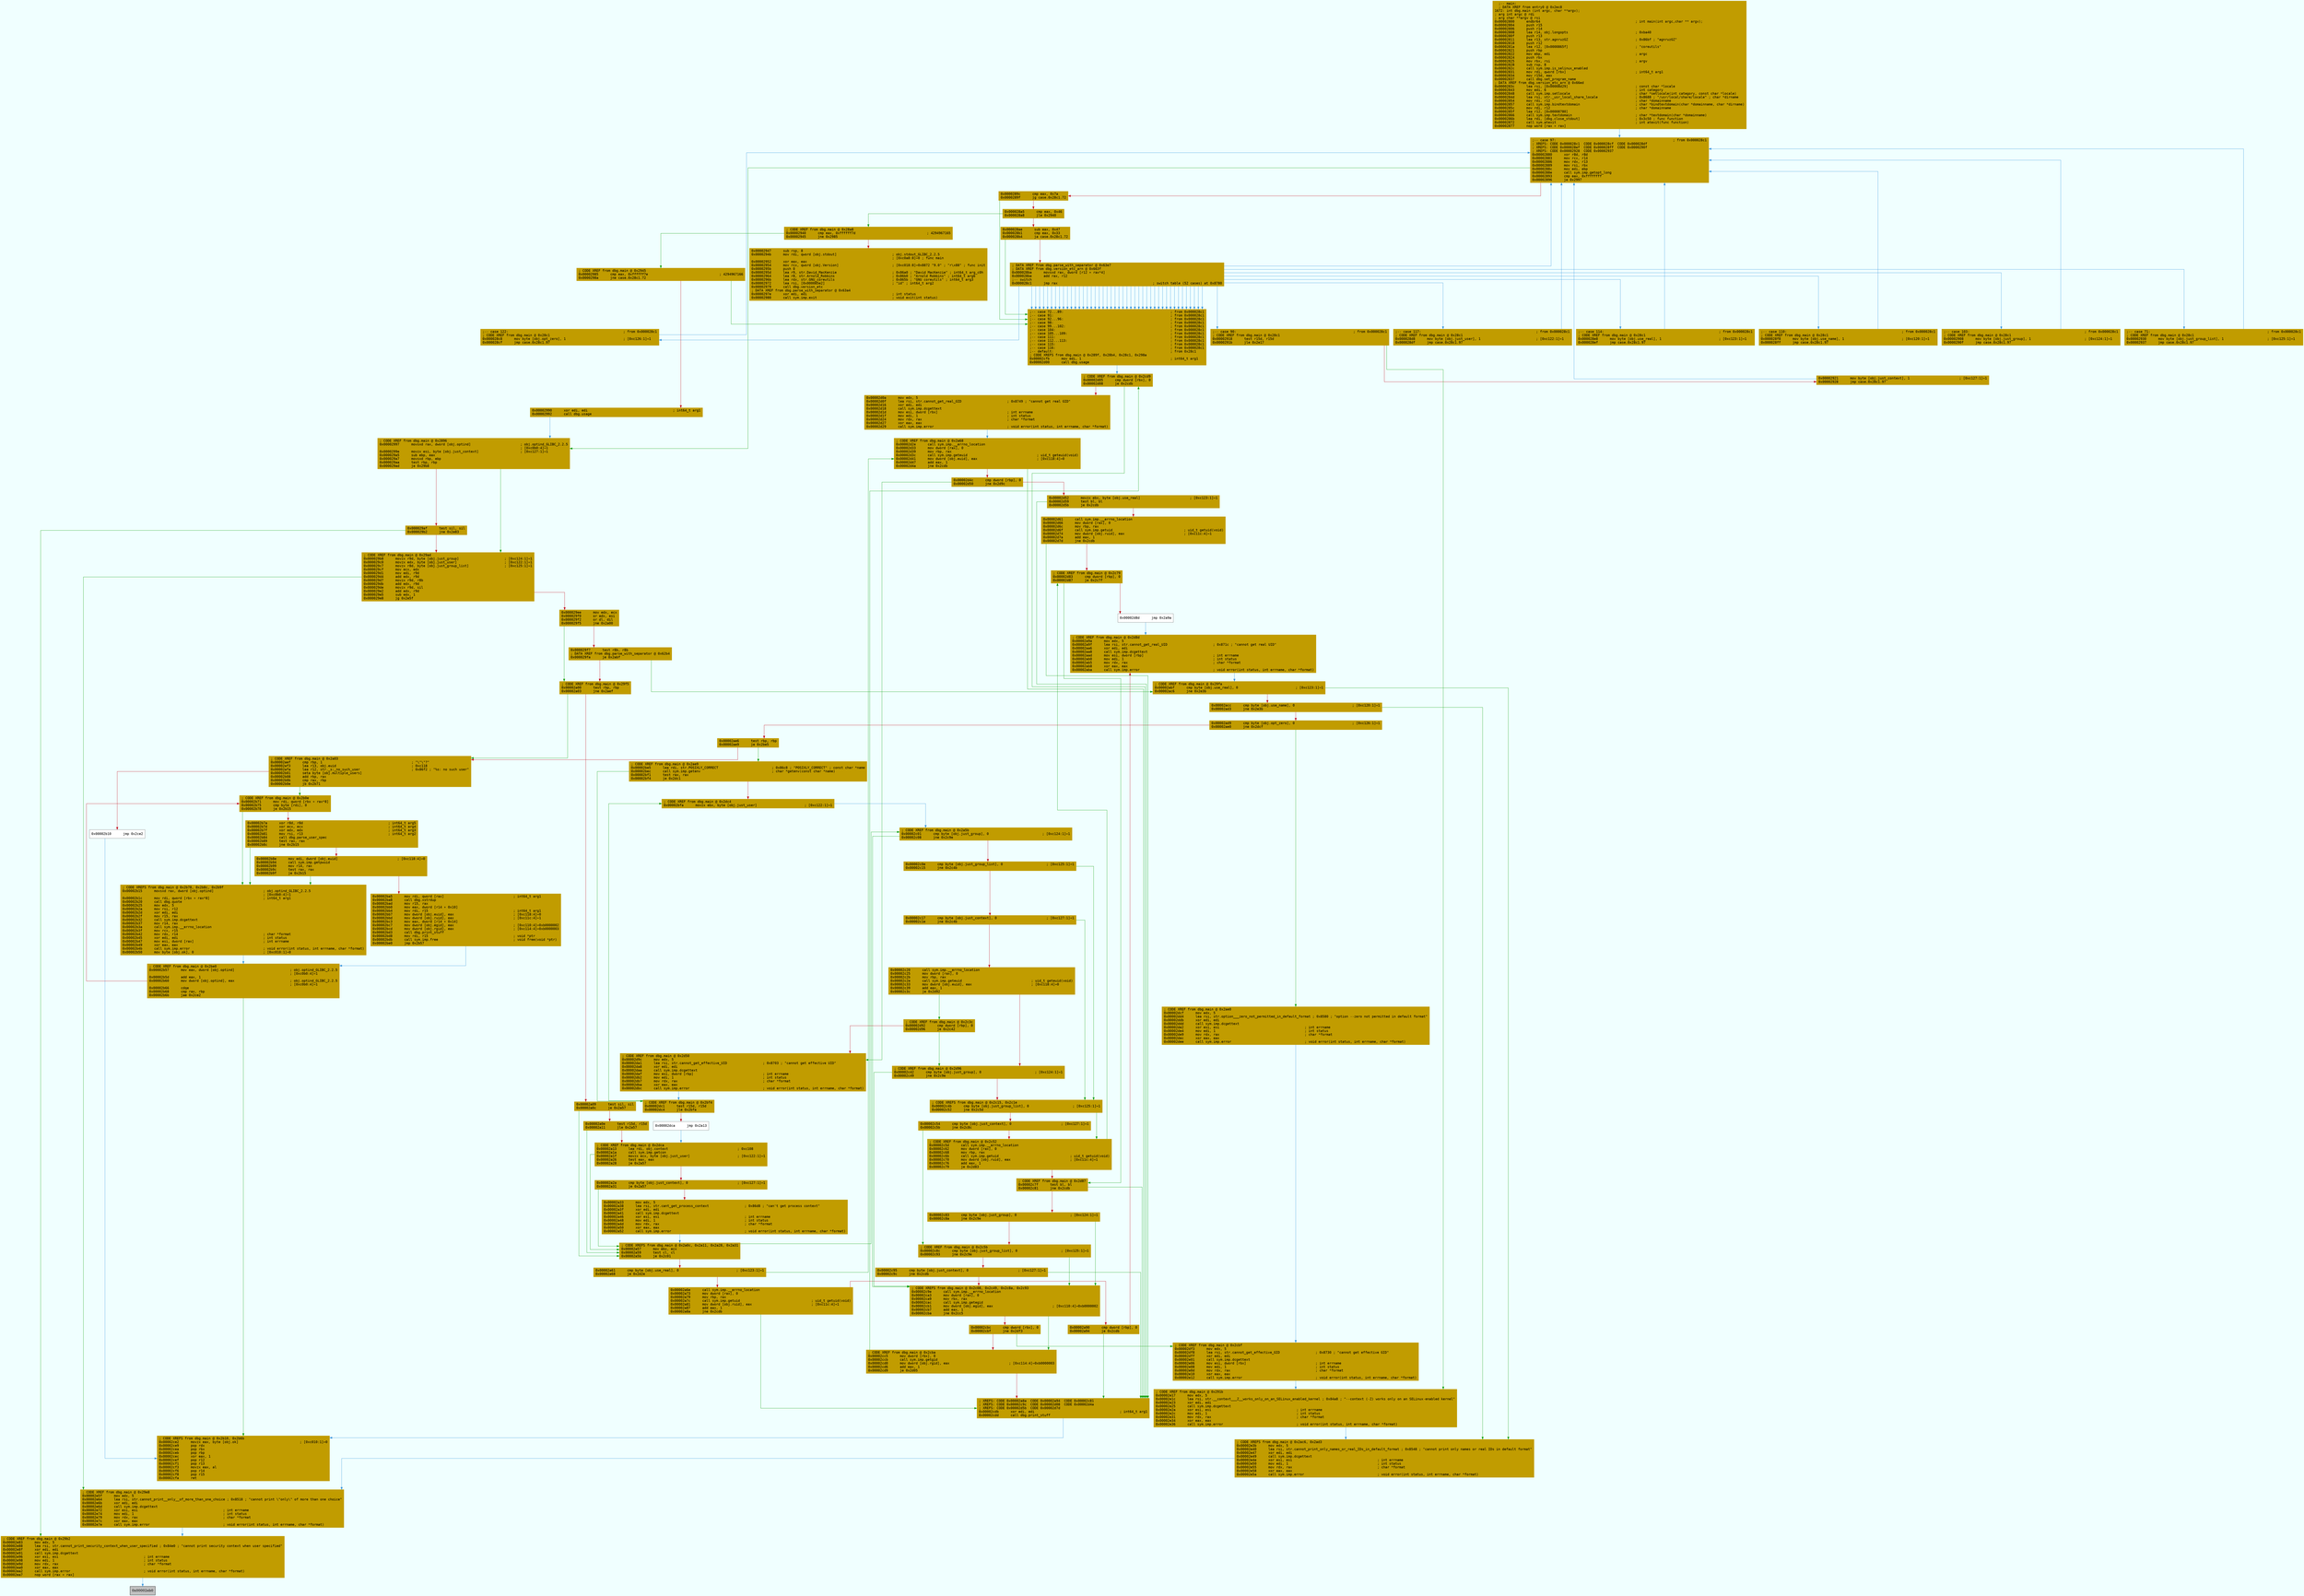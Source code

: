 digraph code {
	graph [bgcolor=azure fontsize=8 fontname="Courier" splines="ortho"];
	node [fillcolor=gray style=filled shape=box];
	edge [arrowhead="normal"];
	"0x00002800" [URL="dbg.main/0x00002800", fillcolor="#c19c00",color="#c19c00", fontname="Courier",label="  ;-- main:\l  ; DATA XREF from entry0 @ 0x2ec8\l1672: int dbg.main (int argc, char **argv);\l; arg int argc @ rdi\l; arg char **argv @ rsi\l0x00002800      endbr64                                                ; int main(int argc,char ** argv);\l0x00002804      push r15\l0x00002806      push r14\l0x00002808      lea r14, obj.longopts                                  ; 0xba40\l0x0000280f      push r13\l0x00002811      lea r13, str.agnruzGZ                                  ; 0x86bf ; \"agnruzGZ\"\l0x00002818      push r12\l0x0000281a      lea r12, [0x0000865f]                                  ; \"coreutils\"\l0x00002821      push rbp\l0x00002822      mov ebp, edi                                           ; argc\l0x00002824      push rbx\l0x00002825      mov rbx, rsi                                           ; argv\l0x00002828      sub rsp, 8\l0x0000282c      call sym.imp.is_selinux_enabled\l0x00002831      mov rdi, qword [rbx]                                   ; int64_t arg1\l0x00002834      mov r15d, eax\l0x00002837      call dbg.set_program_name\l; DATA XREF from dbg.version_etc_arn @ 0x66ed\l0x0000283c      lea rsi, [0x00008d29]                                  ; const char *locale\l0x00002843      mov edi, 6                                             ; int category\l0x00002848      call sym.imp.setlocale                                 ; char *setlocale(int category, const char *locale)\l0x0000284d      lea rsi, str._usr_local_share_locale                   ; 0x8688 ; \"/usr/local/share/locale\" ; char *dirname\l0x00002854      mov rdi, r12                                           ; char *domainname\l0x00002857      call sym.imp.bindtextdomain                            ; char *bindtextdomain(char *domainname, char *dirname)\l0x0000285c      mov rdi, r12                                           ; char *domainname\l0x0000285f      lea r12, [0x00008780]\l0x00002866      call sym.imp.textdomain                                ; char *textdomain(char *domainname)\l0x0000286b      lea rdi, [dbg.close_stdout]                            ; 0x3c50 ; func function\l0x00002872      call sym.atexit                                        ; int atexit(func function)\l0x00002877      nop word [rax + rax]\l"]
	"0x00002880" [URL="dbg.main/0x00002880", fillcolor="#c19c00",color="#c19c00", fontname="Courier",label=";-- case 97:                                                           ; from 0x000028c1\l; XREFS: CODE 0x000028c1  CODE 0x000028cf  CODE 0x000028df  \l; XREFS: CODE 0x000028ef  CODE 0x000028ff  CODE 0x0000290f  \l; XREFS: CODE 0x00002928  CODE 0x00002937  \l0x00002880      xor r8d, r8d\l0x00002883      mov rcx, r14\l0x00002886      mov rdx, r13\l0x00002889      mov rsi, rbx\l0x0000288c      mov edi, ebp\l0x0000288e      call sym.imp.getopt_long\l0x00002893      cmp eax, 0xffffffff\l0x00002896      je 0x2997\l"]
	"0x0000289c" [URL="dbg.main/0x0000289c", fillcolor="#c19c00",color="#c19c00", fontname="Courier",label="0x0000289c      cmp eax, 0x7a\l0x0000289f      jg case.0x28c1.72\l"]
	"0x000028a5" [URL="dbg.main/0x000028a5", fillcolor="#c19c00",color="#c19c00", fontname="Courier",label="0x000028a5      cmp eax, 0x46\l0x000028a8      jle 0x2940\l"]
	"0x000028ae" [URL="dbg.main/0x000028ae", fillcolor="#c19c00",color="#c19c00", fontname="Courier",label="0x000028ae      sub eax, 0x47\l0x000028b1      cmp eax, 0x33\l0x000028b4      ja case.0x28c1.72\l"]
	"0x000028ba" [URL="dbg.main/0x000028ba", fillcolor="#c19c00",color="#c19c00", fontname="Courier",label="; DATA XREF from dbg.parse_with_separator @ 0x63e7\l; DATA XREF from dbg.version_etc_arn @ 0x663f\l0x000028ba      movsxd rax, dword [r12 + rax*4]\l0x000028be      add rax, r12\l;-- switch\l0x000028c1      jmp rax                                                ; switch table (52 cases) at 0x8780\l"]
	"0x000028c8" [URL="dbg.main/0x000028c8", fillcolor="#c19c00",color="#c19c00", fontname="Courier",label=";-- case 122:                                                          ; from 0x000028c1\l; CODE XREF from dbg.main @ 0x28c1\l0x000028c8      mov byte [obj.opt_zero], 1                             ; [0xc126:1]=1\l0x000028cf      jmp case.0x28c1.97\l"]
	"0x000028d8" [URL="dbg.main/0x000028d8", fillcolor="#c19c00",color="#c19c00", fontname="Courier",label=";-- case 117:                                                          ; from 0x000028c1\l; CODE XREF from dbg.main @ 0x28c1\l0x000028d8      mov byte [obj.just_user], 1                            ; [0xc122:1]=1\l0x000028df      jmp case.0x28c1.97\l"]
	"0x000028e8" [URL="dbg.main/0x000028e8", fillcolor="#c19c00",color="#c19c00", fontname="Courier",label=";-- case 114:                                                          ; from 0x000028c1\l; CODE XREF from dbg.main @ 0x28c1\l0x000028e8      mov byte [obj.use_real], 1                             ; [0xc123:1]=1\l0x000028ef      jmp case.0x28c1.97\l"]
	"0x000028f8" [URL="dbg.main/0x000028f8", fillcolor="#c19c00",color="#c19c00", fontname="Courier",label=";-- case 110:                                                          ; from 0x000028c1\l; CODE XREF from dbg.main @ 0x28c1\l0x000028f8      mov byte [obj.use_name], 1                             ; [0xc120:1]=1\l0x000028ff      jmp case.0x28c1.97\l"]
	"0x00002908" [URL="dbg.main/0x00002908", fillcolor="#c19c00",color="#c19c00", fontname="Courier",label=";-- case 103:                                                          ; from 0x000028c1\l; CODE XREF from dbg.main @ 0x28c1\l0x00002908      mov byte [obj.just_group], 1                           ; [0xc124:1]=1\l0x0000290f      jmp case.0x28c1.97\l"]
	"0x00002918" [URL="dbg.main/0x00002918", fillcolor="#c19c00",color="#c19c00", fontname="Courier",label=";-- case 90:                                                           ; from 0x000028c1\l; CODE XREF from dbg.main @ 0x28c1\l0x00002918      test r15d, r15d\l0x0000291b      jle 0x2e17\l"]
	"0x00002921" [URL="dbg.main/0x00002921", fillcolor="#c19c00",color="#c19c00", fontname="Courier",label="0x00002921      mov byte [obj.just_context], 1                         ; [0xc127:1]=1\l0x00002928      jmp case.0x28c1.97\l"]
	"0x00002930" [URL="dbg.main/0x00002930", fillcolor="#c19c00",color="#c19c00", fontname="Courier",label=";-- case 71:                                                           ; from 0x000028c1\l; CODE XREF from dbg.main @ 0x28c1\l0x00002930      mov byte [obj.just_group_list], 1                      ; [0xc125:1]=1\l0x00002937      jmp case.0x28c1.97\l"]
	"0x00002940" [URL="dbg.main/0x00002940", fillcolor="#c19c00",color="#c19c00", fontname="Courier",label="; CODE XREF from dbg.main @ 0x28a8\l0x00002940      cmp eax, 0xffffff7d                                    ; 4294967165\l0x00002945      jne 0x2985\l"]
	"0x00002947" [URL="dbg.main/0x00002947", fillcolor="#c19c00",color="#c19c00", fontname="Courier",label="0x00002947      sub rsp, 8\l0x0000294b      mov rdi, qword [obj.stdout]                            ; obj.stdout_GLIBC_2.2.5\l                                                                       ; [0xc0a8:8]=0 ; func main\l0x00002952      xor eax, eax\l0x00002954      mov rcx, qword [obj.Version]                           ; [0xc018:8]=0x8872 \"9.0\" ; \"r\\x88\" ; func init\l0x0000295b      push 0\l0x0000295d      lea r9, str.David_MacKenzie                            ; 0x86a0 ; \"David MacKenzie\" ; int64_t arg_c0h\l0x00002964      lea r8, str.Arnold_Robbins                             ; 0x86b0 ; \"Arnold Robbins\" ; int64_t arg6\l0x0000296b      lea rdx, str.GNU_coreutils                             ; 0x865b ; \"GNU coreutils\" ; int64_t arg3\l0x00002972      lea rsi, [0x000085e2]                                  ; \"id\" ; int64_t arg2\l0x00002979      call dbg.version_etc\l; DATA XREF from dbg.parse_with_separator @ 0x63a4\l0x0000297e      xor edi, edi                                           ; int status\l0x00002980      call sym.imp.exit                                      ; void exit(int status)\l"]
	"0x00002985" [URL="dbg.main/0x00002985", fillcolor="#c19c00",color="#c19c00", fontname="Courier",label="; CODE XREF from dbg.main @ 0x2945\l0x00002985      cmp eax, 0xffffff7e                                    ; 4294967166\l0x0000298a      jne case.0x28c1.72\l"]
	"0x00002990" [URL="dbg.main/0x00002990", fillcolor="#c19c00",color="#c19c00", fontname="Courier",label="0x00002990      xor edi, edi                                           ; int64_t arg1\l0x00002992      call dbg.usage\l"]
	"0x00002997" [URL="dbg.main/0x00002997", fillcolor="#c19c00",color="#c19c00", fontname="Courier",label="; CODE XREF from dbg.main @ 0x2896\l0x00002997      movsxd rax, dword [obj.optind]                         ; obj.optind_GLIBC_2.2.5\l                                                                       ; [0xc0b0:4]=1\l0x0000299e      movzx esi, byte [obj.just_context]                     ; [0xc127:1]=1\l0x000029a5      sub ebp, eax\l0x000029a7      movsxd rbp, ebp\l0x000029aa      test rbp, rbp\l0x000029ad      je 0x29b8\l"]
	"0x000029af" [URL="dbg.main/0x000029af", fillcolor="#c19c00",color="#c19c00", fontname="Courier",label="0x000029af      test sil, sil\l0x000029b2      jne 0x2e83\l"]
	"0x000029b8" [URL="dbg.main/0x000029b8", fillcolor="#c19c00",color="#c19c00", fontname="Courier",label="; CODE XREF from dbg.main @ 0x29ad\l0x000029b8      movzx r9d, byte [obj.just_group]                       ; [0xc124:1]=1\l0x000029c0      movzx edx, byte [obj.just_user]                        ; [0xc122:1]=1\l0x000029c7      movzx r8d, byte [obj.just_group_list]                  ; [0xc125:1]=1\l0x000029cf      mov ecx, edx\l0x000029d1      mov edi, r9d\l0x000029d4      add edx, r9d\l0x000029d7      movzx r9d, r8b\l0x000029db      add edx, r9d\l0x000029de      movzx r9d, sil\l0x000029e2      add edx, r9d\l0x000029e5      sub edx, 1\l0x000029e8      jg 0x2e5f\l"]
	"0x000029ee" [URL="dbg.main/0x000029ee", fillcolor="#c19c00",color="#c19c00", fontname="Courier",label="0x000029ee      mov edx, ecx\l0x000029f0      or edx, esi\l0x000029f2      or dl, dil\l0x000029f5      jne 0x2a00\l"]
	"0x000029f7" [URL="dbg.main/0x000029f7", fillcolor="#c19c00",color="#c19c00", fontname="Courier",label="0x000029f7      test r8b, r8b\l; DATA XREF from dbg.parse_with_separator @ 0x62b4\l0x000029fa      je 0x2abf\l"]
	"0x00002a00" [URL="dbg.main/0x00002a00", fillcolor="#c19c00",color="#c19c00", fontname="Courier",label="; CODE XREF from dbg.main @ 0x29f5\l0x00002a00      test rbp, rbp\l0x00002a03      jne 0x2aef\l"]
	"0x00002a09" [URL="dbg.main/0x00002a09", fillcolor="#c19c00",color="#c19c00", fontname="Courier",label="0x00002a09      test sil, sil\l0x00002a0c      je 0x2a57\l"]
	"0x00002a0e" [URL="dbg.main/0x00002a0e", fillcolor="#c19c00",color="#c19c00", fontname="Courier",label="0x00002a0e      test r15d, r15d\l0x00002a11      jle 0x2a57\l"]
	"0x00002a13" [URL="dbg.main/0x00002a13", fillcolor="#c19c00",color="#c19c00", fontname="Courier",label="; CODE XREF from dbg.main @ 0x2dca\l0x00002a13      lea rdi, obj.context                                   ; 0xc108\l0x00002a1a      call sym.imp.getcon\l0x00002a1f      movzx ecx, byte [obj.just_user]                        ; [0xc122:1]=1\l0x00002a26      test eax, eax\l0x00002a28      je 0x2a57\l"]
	"0x00002a2a" [URL="dbg.main/0x00002a2a", fillcolor="#c19c00",color="#c19c00", fontname="Courier",label="0x00002a2a      cmp byte [obj.just_context], 0                         ; [0xc127:1]=1\l0x00002a31      je 0x2a57\l"]
	"0x00002a33" [URL="dbg.main/0x00002a33", fillcolor="#c19c00",color="#c19c00", fontname="Courier",label="0x00002a33      mov edx, 5\l0x00002a38      lea rsi, str.cant_get_process_context                  ; 0x86d8 ; \"can't get process context\"\l0x00002a3f      xor edi, edi\l0x00002a41      call sym.imp.dcgettext\l0x00002a46      xor esi, esi                                           ; int errname\l0x00002a48      mov edi, 1                                             ; int status\l0x00002a4d      mov rdx, rax                                           ; char *format\l0x00002a50      xor eax, eax\l0x00002a52      call sym.imp.error                                     ; void error(int status, int errname, char *format)\l"]
	"0x00002a57" [URL="dbg.main/0x00002a57", fillcolor="#c19c00",color="#c19c00", fontname="Courier",label="; CODE XREFS from dbg.main @ 0x2a0c, 0x2a11, 0x2a28, 0x2a31\l0x00002a57      mov ebx, ecx\l0x00002a59      test cl, cl\l0x00002a5b      je 0x2c01\l"]
	"0x00002a61" [URL="dbg.main/0x00002a61", fillcolor="#c19c00",color="#c19c00", fontname="Courier",label="0x00002a61      cmp byte [obj.use_real], 0                             ; [0xc123:1]=1\l0x00002a68      je 0x2d2e\l"]
	"0x00002a6e" [URL="dbg.main/0x00002a6e", fillcolor="#c19c00",color="#c19c00", fontname="Courier",label="0x00002a6e      call sym.imp.__errno_location\l0x00002a73      mov dword [rax], 0\l0x00002a79      mov rbp, rax\l0x00002a7c      call sym.imp.getuid                                    ; uid_t getuid(void)\l0x00002a81      mov dword [obj.ruid], eax                              ; [0xc11c:4]=1\l0x00002a87      add eax, 1\l0x00002a8a      jne 0x2cdb\l"]
	"0x00002a90" [URL="dbg.main/0x00002a90", fillcolor="#c19c00",color="#c19c00", fontname="Courier",label="0x00002a90      cmp dword [rbp], 0\l0x00002a94      je 0x2cdb\l"]
	"0x00002a9a" [URL="dbg.main/0x00002a9a", fillcolor="#c19c00",color="#c19c00", fontname="Courier",label="; CODE XREF from dbg.main @ 0x2d8d\l0x00002a9a      mov edx, 5\l0x00002a9f      lea rsi, str.cannot_get_real_UID                       ; 0x871c ; \"cannot get real UID\"\l0x00002aa6      xor edi, edi\l0x00002aa8      call sym.imp.dcgettext\l0x00002aad      mov esi, dword [rbp]                                   ; int errname\l0x00002ab0      mov edi, 1                                             ; int status\l0x00002ab5      mov rdx, rax                                           ; char *format\l0x00002ab8      xor eax, eax\l0x00002aba      call sym.imp.error                                     ; void error(int status, int errname, char *format)\l"]
	"0x00002abf" [URL="dbg.main/0x00002abf", fillcolor="#c19c00",color="#c19c00", fontname="Courier",label="; CODE XREF from dbg.main @ 0x29fa\l0x00002abf      cmp byte [obj.use_real], 0                             ; [0xc123:1]=1\l0x00002ac6      jne 0x2e3b\l"]
	"0x00002acc" [URL="dbg.main/0x00002acc", fillcolor="#c19c00",color="#c19c00", fontname="Courier",label="0x00002acc      cmp byte [obj.use_name], 0                             ; [0xc120:1]=1\l0x00002ad3      jne 0x2e3b\l"]
	"0x00002ad9" [URL="dbg.main/0x00002ad9", fillcolor="#c19c00",color="#c19c00", fontname="Courier",label="0x00002ad9      cmp byte [obj.opt_zero], 0                             ; [0xc126:1]=1\l0x00002ae0      jne 0x2dcf\l"]
	"0x00002ae6" [URL="dbg.main/0x00002ae6", fillcolor="#c19c00",color="#c19c00", fontname="Courier",label="0x00002ae6      test rbp, rbp\l0x00002ae9      je 0x2be5\l"]
	"0x00002aef" [URL="dbg.main/0x00002aef", fillcolor="#c19c00",color="#c19c00", fontname="Courier",label="; CODE XREF from dbg.main @ 0x2a03\l0x00002aef      cmp rbp, 1                                             ; \"\\\"\\\"?\"\l0x00002af3      lea r13, obj.euid                                      ; 0xc118\l0x00002afa      lea r12, str._s:_no_such_user                          ; 0x86f2 ; \"%s: no such user\"\l0x00002b01      seta byte [obj.multiple_users]\l0x00002b08      add rbp, rax\l0x00002b0b      cmp rax, rbp\l0x00002b0e      jb 0x2b71\l"]
	"0x00002b10" [URL="dbg.main/0x00002b10", fillcolor="white",color="#767676", fontname="Courier",label="0x00002b10      jmp 0x2ce2\l"]
	"0x00002b15" [URL="dbg.main/0x00002b15", fillcolor="#c19c00",color="#c19c00", fontname="Courier",label="; CODE XREFS from dbg.main @ 0x2b78, 0x2b8c, 0x2b9f\l0x00002b15      movsxd rax, dword [obj.optind]                         ; obj.optind_GLIBC_2.2.5\l                                                                       ; [0xc0b0:4]=1\l0x00002b1c      mov rdi, qword [rbx + rax*8]                           ; int64_t arg1\l0x00002b20      call dbg.quote\l0x00002b25      mov edx, 5\l0x00002b2a      mov rsi, r12\l0x00002b2d      xor edi, edi\l0x00002b2f      mov r15, rax\l0x00002b32      call sym.imp.dcgettext\l0x00002b37      mov r14, rax\l0x00002b3a      call sym.imp.__errno_location\l0x00002b3f      mov rcx, r15\l0x00002b42      mov rdx, r14                                           ; char *format\l0x00002b45      xor edi, edi                                           ; int status\l0x00002b47      mov esi, dword [rax]                                   ; int errname\l0x00002b49      xor eax, eax\l0x00002b4b      call sym.imp.error                                     ; void error(int status, int errname, char *format)\l0x00002b50      mov byte [obj.ok], 0                                   ; [0xc010:1]=0\l"]
	"0x00002b57" [URL="dbg.main/0x00002b57", fillcolor="#c19c00",color="#c19c00", fontname="Courier",label="; CODE XREF from dbg.main @ 0x2be0\l0x00002b57      mov eax, dword [obj.optind]                            ; obj.optind_GLIBC_2.2.5\l                                                                       ; [0xc0b0:4]=1\l0x00002b5d      add eax, 1\l0x00002b60      mov dword [obj.optind], eax                            ; obj.optind_GLIBC_2.2.5\l                                                                       ; [0xc0b0:4]=1\l0x00002b66      cdqe\l0x00002b68      cmp rax, rbp\l0x00002b6b      jae 0x2ce2\l"]
	"0x00002b71" [URL="dbg.main/0x00002b71", fillcolor="#c19c00",color="#c19c00", fontname="Courier",label="; CODE XREF from dbg.main @ 0x2b0e\l0x00002b71      mov rdi, qword [rbx + rax*8]\l0x00002b75      cmp byte [rdi], 0\l0x00002b78      je 0x2b15\l"]
	"0x00002b7a" [URL="dbg.main/0x00002b7a", fillcolor="#c19c00",color="#c19c00", fontname="Courier",label="0x00002b7a      xor r8d, r8d                                           ; int64_t arg5\l0x00002b7d      xor ecx, ecx                                           ; int64_t arg4\l0x00002b7f      xor edx, edx                                           ; int64_t arg3\l0x00002b81      mov rsi, r13                                           ; int64_t arg2\l0x00002b84      call dbg.parse_user_spec\l0x00002b89      test rax, rax\l0x00002b8c      jne 0x2b15\l"]
	"0x00002b8e" [URL="dbg.main/0x00002b8e", fillcolor="#c19c00",color="#c19c00", fontname="Courier",label="0x00002b8e      mov edi, dword [obj.euid]                              ; [0xc118:4]=0\l0x00002b94      call sym.imp.getpwuid\l0x00002b99      mov r14, rax\l0x00002b9c      test rax, rax\l0x00002b9f      je 0x2b15\l"]
	"0x00002ba5" [URL="dbg.main/0x00002ba5", fillcolor="#c19c00",color="#c19c00", fontname="Courier",label="0x00002ba5      mov rdi, qword [rax]                                   ; int64_t arg1\l0x00002ba8      call dbg.xstrdup\l0x00002bad      mov r15, rax\l0x00002bb0      mov eax, dword [r14 + 0x10]\l0x00002bb4      mov rdi, r15                                           ; int64_t arg1\l0x00002bb7      mov dword [obj.euid], eax                              ; [0xc118:4]=0\l0x00002bbd      mov dword [obj.ruid], eax                              ; [0xc11c:4]=1\l0x00002bc3      mov eax, dword [r14 + 0x14]\l0x00002bc7      mov dword [obj.egid], eax                              ; [0xc110:4]=0xb0000002\l0x00002bcd      mov dword [obj.rgid], eax                              ; [0xc114:4]=0xb0000003\l0x00002bd3      call dbg.print_stuff\l0x00002bd8      mov rdi, r15                                           ; void *ptr\l0x00002bdb      call sym.imp.free                                      ; void free(void *ptr)\l0x00002be0      jmp 0x2b57\l"]
	"0x00002be5" [URL="dbg.main/0x00002be5", fillcolor="#c19c00",color="#c19c00", fontname="Courier",label="; CODE XREF from dbg.main @ 0x2ae9\l0x00002be5      lea rdi, str.POSIXLY_CORRECT                           ; 0x86c8 ; \"POSIXLY_CORRECT\" ; const char *name\l0x00002bec      call sym.imp.getenv                                    ; char *getenv(const char *name)\l0x00002bf1      test rax, rax\l0x00002bf4      je 0x2dc1\l"]
	"0x00002bfa" [URL="dbg.main/0x00002bfa", fillcolor="#c19c00",color="#c19c00", fontname="Courier",label="; CODE XREF from dbg.main @ 0x2dc4\l0x00002bfa      movzx ebx, byte [obj.just_user]                        ; [0xc122:1]=1\l"]
	"0x00002c01" [URL="dbg.main/0x00002c01", fillcolor="#c19c00",color="#c19c00", fontname="Courier",label="; CODE XREF from dbg.main @ 0x2a5b\l0x00002c01      cmp byte [obj.just_group], 0                           ; [0xc124:1]=1\l0x00002c08      jne 0x2c9e\l"]
	"0x00002c0e" [URL="dbg.main/0x00002c0e", fillcolor="#c19c00",color="#c19c00", fontname="Courier",label="0x00002c0e      cmp byte [obj.just_group_list], 0                      ; [0xc125:1]=1\l0x00002c15      jne 0x2c4b\l"]
	"0x00002c17" [URL="dbg.main/0x00002c17", fillcolor="#c19c00",color="#c19c00", fontname="Courier",label="0x00002c17      cmp byte [obj.just_context], 0                         ; [0xc127:1]=1\l0x00002c1e      jne 0x2c4b\l"]
	"0x00002c20" [URL="dbg.main/0x00002c20", fillcolor="#c19c00",color="#c19c00", fontname="Courier",label="0x00002c20      call sym.imp.__errno_location\l0x00002c25      mov dword [rax], 0\l0x00002c2b      mov rbp, rax\l0x00002c2e      call sym.imp.geteuid                                   ; uid_t geteuid(void)\l0x00002c33      mov dword [obj.euid], eax                              ; [0xc118:4]=0\l0x00002c39      add eax, 1\l0x00002c3c      je 0x2d92\l"]
	"0x00002c42" [URL="dbg.main/0x00002c42", fillcolor="#c19c00",color="#c19c00", fontname="Courier",label="; CODE XREF from dbg.main @ 0x2d96\l0x00002c42      cmp byte [obj.just_group], 0                           ; [0xc124:1]=1\l0x00002c49      jne 0x2c9e\l"]
	"0x00002c4b" [URL="dbg.main/0x00002c4b", fillcolor="#c19c00",color="#c19c00", fontname="Courier",label="; CODE XREFS from dbg.main @ 0x2c15, 0x2c1e\l0x00002c4b      cmp byte [obj.just_group_list], 0                      ; [0xc125:1]=1\l0x00002c52      jne 0x2c5d\l"]
	"0x00002c54" [URL="dbg.main/0x00002c54", fillcolor="#c19c00",color="#c19c00", fontname="Courier",label="0x00002c54      cmp byte [obj.just_context], 0                         ; [0xc127:1]=1\l0x00002c5b      jne 0x2c8c\l"]
	"0x00002c5d" [URL="dbg.main/0x00002c5d", fillcolor="#c19c00",color="#c19c00", fontname="Courier",label="; CODE XREF from dbg.main @ 0x2c52\l0x00002c5d      call sym.imp.__errno_location\l0x00002c62      mov dword [rax], 0\l0x00002c68      mov rbp, rax\l0x00002c6b      call sym.imp.getuid                                    ; uid_t getuid(void)\l0x00002c70      mov dword [obj.ruid], eax                              ; [0xc11c:4]=1\l0x00002c76      add eax, 1\l0x00002c79      je 0x2d83\l"]
	"0x00002c7f" [URL="dbg.main/0x00002c7f", fillcolor="#c19c00",color="#c19c00", fontname="Courier",label="; CODE XREF from dbg.main @ 0x2d87\l0x00002c7f      test bl, bl\l0x00002c81      jne 0x2cdb\l"]
	"0x00002c83" [URL="dbg.main/0x00002c83", fillcolor="#c19c00",color="#c19c00", fontname="Courier",label="0x00002c83      cmp byte [obj.just_group], 0                           ; [0xc124:1]=1\l0x00002c8a      jne 0x2c9e\l"]
	"0x00002c8c" [URL="dbg.main/0x00002c8c", fillcolor="#c19c00",color="#c19c00", fontname="Courier",label="; CODE XREF from dbg.main @ 0x2c5b\l0x00002c8c      cmp byte [obj.just_group_list], 0                      ; [0xc125:1]=1\l0x00002c93      jne 0x2c9e\l"]
	"0x00002c95" [URL="dbg.main/0x00002c95", fillcolor="#c19c00",color="#c19c00", fontname="Courier",label="0x00002c95      cmp byte [obj.just_context], 0                         ; [0xc127:1]=1\l0x00002c9c      jne 0x2cdb\l"]
	"0x00002c9e" [URL="dbg.main/0x00002c9e", fillcolor="#c19c00",color="#c19c00", fontname="Courier",label="; CODE XREFS from dbg.main @ 0x2c08, 0x2c49, 0x2c8a, 0x2c93\l0x00002c9e      call sym.imp.__errno_location\l0x00002ca3      mov dword [rax], 0\l0x00002ca9      mov rbx, rax\l0x00002cac      call sym.imp.getegid\l0x00002cb1      mov dword [obj.egid], eax                              ; [0xc110:4]=0xb0000002\l0x00002cb7      add eax, 1\l0x00002cba      jne 0x2cc5\l"]
	"0x00002cbc" [URL="dbg.main/0x00002cbc", fillcolor="#c19c00",color="#c19c00", fontname="Courier",label="0x00002cbc      cmp dword [rbx], 0\l0x00002cbf      jne 0x2df3\l"]
	"0x00002cc5" [URL="dbg.main/0x00002cc5", fillcolor="#c19c00",color="#c19c00", fontname="Courier",label="; CODE XREF from dbg.main @ 0x2cba\l0x00002cc5      mov dword [rbx], 0\l0x00002ccb      call sym.imp.getgid\l0x00002cd0      mov dword [obj.rgid], eax                              ; [0xc114:4]=0xb0000003\l0x00002cd6      add eax, 1\l0x00002cd9      je 0x2d05\l"]
	"0x00002cdb" [URL="dbg.main/0x00002cdb", fillcolor="#c19c00",color="#c19c00", fontname="Courier",label="; XREFS: CODE 0x00002a8a  CODE 0x00002a94  CODE 0x00002c81  \l; XREFS: CODE 0x00002c9c  CODE 0x00002d08  CODE 0x00002d4a  \l; XREFS: CODE 0x00002d5b  CODE 0x00002d7d  \l0x00002cdb      xor edi, edi                                           ; int64_t arg1\l0x00002cdd      call dbg.print_stuff\l"]
	"0x00002ce2" [URL="dbg.main/0x00002ce2", fillcolor="#c19c00",color="#c19c00", fontname="Courier",label="; CODE XREFS from dbg.main @ 0x2b10, 0x2b6b\l0x00002ce2      movzx eax, byte [obj.ok]                               ; [0xc010:1]=0\l0x00002ce9      pop rdx\l0x00002cea      pop rbx\l0x00002ceb      pop rbp\l0x00002cec      xor eax, 1\l0x00002cef      pop r12\l0x00002cf1      pop r13\l0x00002cf3      movzx eax, al\l0x00002cf6      pop r14\l0x00002cf8      pop r15\l0x00002cfa      ret\l"]
	"0x00002cfb" [URL="dbg.main/0x00002cfb", fillcolor="#c19c00",color="#c19c00", fontname="Courier",label=";-- case 72...89:                                                      ; from 0x000028c1\l;-- case 91:                                                           ; from 0x000028c1\l;-- case 92...96:                                                      ; from 0x000028c1\l;-- case 98:                                                           ; from 0x000028c1\l;-- case 99...102:                                                     ; from 0x000028c1\l;-- case 104:                                                          ; from 0x000028c1\l;-- case 105...109:                                                    ; from 0x000028c1\l;-- case 111:                                                          ; from 0x000028c1\l;-- case 112...113:                                                    ; from 0x000028c1\l;-- case 115:                                                          ; from 0x000028c1\l;-- case 116:                                                          ; from 0x000028c1\l;-- default:                                                           ; from 0x28c1\l; CODE XREFS from dbg.main @ 0x289f, 0x28b4, 0x28c1, 0x298a\l0x00002cfb      mov edi, 1                                             ; int64_t arg1\l0x00002d00      call dbg.usage\l"]
	"0x00002d05" [URL="dbg.main/0x00002d05", fillcolor="#c19c00",color="#c19c00", fontname="Courier",label="; CODE XREF from dbg.main @ 0x2cd9\l0x00002d05      cmp dword [rbx], 0\l0x00002d08      je 0x2cdb\l"]
	"0x00002d0a" [URL="dbg.main/0x00002d0a", fillcolor="#c19c00",color="#c19c00", fontname="Courier",label="0x00002d0a      mov edx, 5\l0x00002d0f      lea rsi, str.cannot_get_real_GID                       ; 0x8749 ; \"cannot get real GID\"\l0x00002d16      xor edi, edi\l0x00002d18      call sym.imp.dcgettext\l0x00002d1d      mov esi, dword [rbx]                                   ; int errname\l0x00002d1f      mov edi, 1                                             ; int status\l0x00002d24      mov rdx, rax                                           ; char *format\l0x00002d27      xor eax, eax\l0x00002d29      call sym.imp.error                                     ; void error(int status, int errname, char *format)\l"]
	"0x00002d2e" [URL="dbg.main/0x00002d2e", fillcolor="#c19c00",color="#c19c00", fontname="Courier",label="; CODE XREF from dbg.main @ 0x2a68\l0x00002d2e      call sym.imp.__errno_location\l0x00002d33      mov dword [rax], 0\l0x00002d39      mov rbp, rax\l0x00002d3c      call sym.imp.geteuid                                   ; uid_t geteuid(void)\l0x00002d41      mov dword [obj.euid], eax                              ; [0xc118:4]=0\l0x00002d47      add eax, 1\l0x00002d4a      jne 0x2cdb\l"]
	"0x00002d4c" [URL="dbg.main/0x00002d4c", fillcolor="#c19c00",color="#c19c00", fontname="Courier",label="0x00002d4c      cmp dword [rbp], 0\l0x00002d50      jne 0x2d9c\l"]
	"0x00002d52" [URL="dbg.main/0x00002d52", fillcolor="#c19c00",color="#c19c00", fontname="Courier",label="0x00002d52      movzx ebx, byte [obj.use_real]                         ; [0xc123:1]=1\l0x00002d59      test bl, bl\l0x00002d5b      je 0x2cdb\l"]
	"0x00002d61" [URL="dbg.main/0x00002d61", fillcolor="#c19c00",color="#c19c00", fontname="Courier",label="0x00002d61      call sym.imp.__errno_location\l0x00002d66      mov dword [rax], 0\l0x00002d6c      mov rbp, rax\l0x00002d6f      call sym.imp.getuid                                    ; uid_t getuid(void)\l0x00002d74      mov dword [obj.ruid], eax                              ; [0xc11c:4]=1\l0x00002d7a      add eax, 1\l0x00002d7d      jne 0x2cdb\l"]
	"0x00002d83" [URL="dbg.main/0x00002d83", fillcolor="#c19c00",color="#c19c00", fontname="Courier",label="; CODE XREF from dbg.main @ 0x2c79\l0x00002d83      cmp dword [rbp], 0\l0x00002d87      je 0x2c7f\l"]
	"0x00002d8d" [URL="dbg.main/0x00002d8d", fillcolor="white",color="#767676", fontname="Courier",label="0x00002d8d      jmp 0x2a9a\l"]
	"0x00002d92" [URL="dbg.main/0x00002d92", fillcolor="#c19c00",color="#c19c00", fontname="Courier",label="; CODE XREF from dbg.main @ 0x2c3c\l0x00002d92      cmp dword [rbp], 0\l0x00002d96      je 0x2c42\l"]
	"0x00002d9c" [URL="dbg.main/0x00002d9c", fillcolor="#c19c00",color="#c19c00", fontname="Courier",label="; CODE XREF from dbg.main @ 0x2d50\l0x00002d9c      mov edx, 5\l0x00002da1      lea rsi, str.cannot_get_effective_UID                  ; 0x8703 ; \"cannot get effective UID\"\l0x00002da8      xor edi, edi\l0x00002daa      call sym.imp.dcgettext\l0x00002daf      mov esi, dword [rbp]                                   ; int errname\l0x00002db2      mov edi, 1                                             ; int status\l0x00002db7      mov rdx, rax                                           ; char *format\l0x00002dba      xor eax, eax\l0x00002dbc      call sym.imp.error                                     ; void error(int status, int errname, char *format)\l"]
	"0x00002dc1" [URL="dbg.main/0x00002dc1", fillcolor="#c19c00",color="#c19c00", fontname="Courier",label="; CODE XREF from dbg.main @ 0x2bf4\l0x00002dc1      test r15d, r15d\l0x00002dc4      jle 0x2bfa\l"]
	"0x00002dca" [URL="dbg.main/0x00002dca", fillcolor="white",color="#767676", fontname="Courier",label="0x00002dca      jmp 0x2a13\l"]
	"0x00002dcf" [URL="dbg.main/0x00002dcf", fillcolor="#c19c00",color="#c19c00", fontname="Courier",label="; CODE XREF from dbg.main @ 0x2ae0\l0x00002dcf      mov edx, 5\l0x00002dd4      lea rsi, str.option___zero_not_permitted_in_default_format ; 0x8580 ; \"option --zero not permitted in default format\"\l0x00002ddb      xor edi, edi\l0x00002ddd      call sym.imp.dcgettext\l0x00002de2      xor esi, esi                                           ; int errname\l0x00002de4      mov edi, 1                                             ; int status\l0x00002de9      mov rdx, rax                                           ; char *format\l0x00002dec      xor eax, eax\l0x00002dee      call sym.imp.error                                     ; void error(int status, int errname, char *format)\l"]
	"0x00002df3" [URL="dbg.main/0x00002df3", fillcolor="#c19c00",color="#c19c00", fontname="Courier",label="; CODE XREF from dbg.main @ 0x2cbf\l0x00002df3      mov edx, 5\l0x00002df8      lea rsi, str.cannot_get_effective_GID                  ; 0x8730 ; \"cannot get effective GID\"\l0x00002dff      xor edi, edi\l0x00002e01      call sym.imp.dcgettext\l0x00002e06      mov esi, dword [rbx]                                   ; int errname\l0x00002e08      mov edi, 1                                             ; int status\l0x00002e0d      mov rdx, rax                                           ; char *format\l0x00002e10      xor eax, eax\l0x00002e12      call sym.imp.error                                     ; void error(int status, int errname, char *format)\l"]
	"0x00002e17" [URL="dbg.main/0x00002e17", fillcolor="#c19c00",color="#c19c00", fontname="Courier",label="; CODE XREF from dbg.main @ 0x291b\l0x00002e17      mov edx, 5\l0x00002e1c      lea rsi, str.__context___Z__works_only_on_an_SELinux_enabled_kernel ; 0x84a8 ; \"--context (-Z) works only on an SELinux-enabled kernel\"\l0x00002e23      xor edi, edi\l0x00002e25      call sym.imp.dcgettext\l0x00002e2a      xor esi, esi                                           ; int errname\l0x00002e2c      mov edi, 1                                             ; int status\l0x00002e31      mov rdx, rax                                           ; char *format\l0x00002e34      xor eax, eax\l0x00002e36      call sym.imp.error                                     ; void error(int status, int errname, char *format)\l"]
	"0x00002e3b" [URL="dbg.main/0x00002e3b", fillcolor="#c19c00",color="#c19c00", fontname="Courier",label="; CODE XREFS from dbg.main @ 0x2ac6, 0x2ad3\l0x00002e3b      mov edx, 5\l0x00002e40      lea rsi, str.cannot_print_only_names_or_real_IDs_in_default_format ; 0x8548 ; \"cannot print only names or real IDs in default format\"\l0x00002e47      xor edi, edi\l0x00002e49      call sym.imp.dcgettext\l0x00002e4e      xor esi, esi                                           ; int errname\l0x00002e50      mov edi, 1                                             ; int status\l0x00002e55      mov rdx, rax                                           ; char *format\l0x00002e58      xor eax, eax\l0x00002e5a      call sym.imp.error                                     ; void error(int status, int errname, char *format)\l"]
	"0x00002e5f" [URL="dbg.main/0x00002e5f", fillcolor="#c19c00",color="#c19c00", fontname="Courier",label="; CODE XREF from dbg.main @ 0x29e8\l0x00002e5f      mov edx, 5\l0x00002e64      lea rsi, str.cannot_print__only__of_more_than_one_choice ; 0x8518 ; \"cannot print \\\"only\\\" of more than one choice\"\l0x00002e6b      xor edi, edi\l0x00002e6d      call sym.imp.dcgettext\l0x00002e72      xor esi, esi                                           ; int errname\l0x00002e74      mov edi, 1                                             ; int status\l0x00002e79      mov rdx, rax                                           ; char *format\l0x00002e7c      xor eax, eax\l0x00002e7e      call sym.imp.error                                     ; void error(int status, int errname, char *format)\l"]
	"0x00002e83" [URL="dbg.main/0x00002e83", fillcolor="#c19c00",color="#c19c00", fontname="Courier",label="; CODE XREF from dbg.main @ 0x29b2\l0x00002e83      mov edx, 5\l0x00002e88      lea rsi, str.cannot_print_security_context_when_user_specified ; 0x84e0 ; \"cannot print security context when user specified\"\l0x00002e8f      xor edi, edi\l0x00002e91      call sym.imp.dcgettext\l0x00002e96      xor esi, esi                                           ; int errname\l0x00002e98      mov edi, 1                                             ; int status\l0x00002e9d      mov rdx, rax                                           ; char *format\l0x00002ea0      xor eax, eax\l0x00002ea2      call sym.imp.error                                     ; void error(int status, int errname, char *format)\l0x00002ea7      nop word [rax + rax]\l"]
        "0x00002800" -> "0x00002880" [color="#3a96dd"];
        "0x00002880" -> "0x00002997" [color="#13a10e"];
        "0x00002880" -> "0x0000289c" [color="#c50f1f"];
        "0x0000289c" -> "0x00002cfb" [color="#13a10e"];
        "0x0000289c" -> "0x000028a5" [color="#c50f1f"];
        "0x000028a5" -> "0x00002940" [color="#13a10e"];
        "0x000028a5" -> "0x000028ae" [color="#c50f1f"];
        "0x000028ae" -> "0x00002cfb" [color="#13a10e"];
        "0x000028ae" -> "0x000028ba" [color="#c50f1f"];
        "0x000028ba" -> "0x00002930" [color="#3a96dd"];
        "0x000028ba" -> "0x00002cfb" [color="#3a96dd"];
        "0x000028ba" -> "0x00002cfb" [color="#3a96dd"];
        "0x000028ba" -> "0x00002cfb" [color="#3a96dd"];
        "0x000028ba" -> "0x00002cfb" [color="#3a96dd"];
        "0x000028ba" -> "0x00002cfb" [color="#3a96dd"];
        "0x000028ba" -> "0x00002cfb" [color="#3a96dd"];
        "0x000028ba" -> "0x00002cfb" [color="#3a96dd"];
        "0x000028ba" -> "0x00002cfb" [color="#3a96dd"];
        "0x000028ba" -> "0x00002cfb" [color="#3a96dd"];
        "0x000028ba" -> "0x00002cfb" [color="#3a96dd"];
        "0x000028ba" -> "0x00002cfb" [color="#3a96dd"];
        "0x000028ba" -> "0x00002cfb" [color="#3a96dd"];
        "0x000028ba" -> "0x00002cfb" [color="#3a96dd"];
        "0x000028ba" -> "0x00002cfb" [color="#3a96dd"];
        "0x000028ba" -> "0x00002cfb" [color="#3a96dd"];
        "0x000028ba" -> "0x00002cfb" [color="#3a96dd"];
        "0x000028ba" -> "0x00002cfb" [color="#3a96dd"];
        "0x000028ba" -> "0x00002cfb" [color="#3a96dd"];
        "0x000028ba" -> "0x00002918" [color="#3a96dd"];
        "0x000028ba" -> "0x00002cfb" [color="#3a96dd"];
        "0x000028ba" -> "0x00002cfb" [color="#3a96dd"];
        "0x000028ba" -> "0x00002cfb" [color="#3a96dd"];
        "0x000028ba" -> "0x00002cfb" [color="#3a96dd"];
        "0x000028ba" -> "0x00002cfb" [color="#3a96dd"];
        "0x000028ba" -> "0x00002cfb" [color="#3a96dd"];
        "0x000028ba" -> "0x00002880" [color="#3a96dd"];
        "0x000028ba" -> "0x00002cfb" [color="#3a96dd"];
        "0x000028ba" -> "0x00002cfb" [color="#3a96dd"];
        "0x000028ba" -> "0x00002cfb" [color="#3a96dd"];
        "0x000028ba" -> "0x00002cfb" [color="#3a96dd"];
        "0x000028ba" -> "0x00002cfb" [color="#3a96dd"];
        "0x000028ba" -> "0x00002908" [color="#3a96dd"];
        "0x000028ba" -> "0x00002cfb" [color="#3a96dd"];
        "0x000028ba" -> "0x00002cfb" [color="#3a96dd"];
        "0x000028ba" -> "0x00002cfb" [color="#3a96dd"];
        "0x000028ba" -> "0x00002cfb" [color="#3a96dd"];
        "0x000028ba" -> "0x00002cfb" [color="#3a96dd"];
        "0x000028ba" -> "0x00002cfb" [color="#3a96dd"];
        "0x000028ba" -> "0x000028f8" [color="#3a96dd"];
        "0x000028ba" -> "0x00002cfb" [color="#3a96dd"];
        "0x000028ba" -> "0x00002cfb" [color="#3a96dd"];
        "0x000028ba" -> "0x00002cfb" [color="#3a96dd"];
        "0x000028ba" -> "0x000028e8" [color="#3a96dd"];
        "0x000028ba" -> "0x00002cfb" [color="#3a96dd"];
        "0x000028ba" -> "0x00002cfb" [color="#3a96dd"];
        "0x000028ba" -> "0x000028d8" [color="#3a96dd"];
        "0x000028ba" -> "0x00002cfb" [color="#3a96dd"];
        "0x000028ba" -> "0x00002cfb" [color="#3a96dd"];
        "0x000028ba" -> "0x00002cfb" [color="#3a96dd"];
        "0x000028ba" -> "0x00002cfb" [color="#3a96dd"];
        "0x000028ba" -> "0x000028c8" [color="#3a96dd"];
        "0x000028c8" -> "0x00002880" [color="#3a96dd"];
        "0x000028d8" -> "0x00002880" [color="#3a96dd"];
        "0x000028e8" -> "0x00002880" [color="#3a96dd"];
        "0x000028f8" -> "0x00002880" [color="#3a96dd"];
        "0x00002908" -> "0x00002880" [color="#3a96dd"];
        "0x00002918" -> "0x00002e17" [color="#13a10e"];
        "0x00002918" -> "0x00002921" [color="#c50f1f"];
        "0x00002921" -> "0x00002880" [color="#3a96dd"];
        "0x00002930" -> "0x00002880" [color="#3a96dd"];
        "0x00002940" -> "0x00002985" [color="#13a10e"];
        "0x00002940" -> "0x00002947" [color="#c50f1f"];
        "0x00002985" -> "0x00002cfb" [color="#13a10e"];
        "0x00002985" -> "0x00002990" [color="#c50f1f"];
        "0x00002990" -> "0x00002997" [color="#3a96dd"];
        "0x00002997" -> "0x000029b8" [color="#13a10e"];
        "0x00002997" -> "0x000029af" [color="#c50f1f"];
        "0x000029af" -> "0x00002e83" [color="#13a10e"];
        "0x000029af" -> "0x000029b8" [color="#c50f1f"];
        "0x000029b8" -> "0x00002e5f" [color="#13a10e"];
        "0x000029b8" -> "0x000029ee" [color="#c50f1f"];
        "0x000029ee" -> "0x00002a00" [color="#13a10e"];
        "0x000029ee" -> "0x000029f7" [color="#c50f1f"];
        "0x000029f7" -> "0x00002abf" [color="#13a10e"];
        "0x000029f7" -> "0x00002a00" [color="#c50f1f"];
        "0x00002a00" -> "0x00002aef" [color="#13a10e"];
        "0x00002a00" -> "0x00002a09" [color="#c50f1f"];
        "0x00002a09" -> "0x00002a57" [color="#13a10e"];
        "0x00002a09" -> "0x00002a0e" [color="#c50f1f"];
        "0x00002a0e" -> "0x00002a57" [color="#13a10e"];
        "0x00002a0e" -> "0x00002a13" [color="#c50f1f"];
        "0x00002a13" -> "0x00002a57" [color="#13a10e"];
        "0x00002a13" -> "0x00002a2a" [color="#c50f1f"];
        "0x00002a2a" -> "0x00002a57" [color="#13a10e"];
        "0x00002a2a" -> "0x00002a33" [color="#c50f1f"];
        "0x00002a33" -> "0x00002a57" [color="#3a96dd"];
        "0x00002a57" -> "0x00002c01" [color="#13a10e"];
        "0x00002a57" -> "0x00002a61" [color="#c50f1f"];
        "0x00002a61" -> "0x00002d2e" [color="#13a10e"];
        "0x00002a61" -> "0x00002a6e" [color="#c50f1f"];
        "0x00002a6e" -> "0x00002cdb" [color="#13a10e"];
        "0x00002a6e" -> "0x00002a90" [color="#c50f1f"];
        "0x00002a90" -> "0x00002cdb" [color="#13a10e"];
        "0x00002a90" -> "0x00002a9a" [color="#c50f1f"];
        "0x00002a9a" -> "0x00002abf" [color="#3a96dd"];
        "0x00002abf" -> "0x00002e3b" [color="#13a10e"];
        "0x00002abf" -> "0x00002acc" [color="#c50f1f"];
        "0x00002acc" -> "0x00002e3b" [color="#13a10e"];
        "0x00002acc" -> "0x00002ad9" [color="#c50f1f"];
        "0x00002ad9" -> "0x00002dcf" [color="#13a10e"];
        "0x00002ad9" -> "0x00002ae6" [color="#c50f1f"];
        "0x00002ae6" -> "0x00002be5" [color="#13a10e"];
        "0x00002ae6" -> "0x00002aef" [color="#c50f1f"];
        "0x00002aef" -> "0x00002b71" [color="#13a10e"];
        "0x00002aef" -> "0x00002b10" [color="#c50f1f"];
        "0x00002b10" -> "0x00002ce2" [color="#3a96dd"];
        "0x00002b15" -> "0x00002b57" [color="#3a96dd"];
        "0x00002b57" -> "0x00002ce2" [color="#13a10e"];
        "0x00002b57" -> "0x00002b71" [color="#c50f1f"];
        "0x00002b71" -> "0x00002b15" [color="#13a10e"];
        "0x00002b71" -> "0x00002b7a" [color="#c50f1f"];
        "0x00002b7a" -> "0x00002b15" [color="#13a10e"];
        "0x00002b7a" -> "0x00002b8e" [color="#c50f1f"];
        "0x00002b8e" -> "0x00002b15" [color="#13a10e"];
        "0x00002b8e" -> "0x00002ba5" [color="#c50f1f"];
        "0x00002ba5" -> "0x00002b57" [color="#3a96dd"];
        "0x00002be5" -> "0x00002dc1" [color="#13a10e"];
        "0x00002be5" -> "0x00002bfa" [color="#c50f1f"];
        "0x00002bfa" -> "0x00002c01" [color="#3a96dd"];
        "0x00002c01" -> "0x00002c9e" [color="#13a10e"];
        "0x00002c01" -> "0x00002c0e" [color="#c50f1f"];
        "0x00002c0e" -> "0x00002c4b" [color="#13a10e"];
        "0x00002c0e" -> "0x00002c17" [color="#c50f1f"];
        "0x00002c17" -> "0x00002c4b" [color="#13a10e"];
        "0x00002c17" -> "0x00002c20" [color="#c50f1f"];
        "0x00002c20" -> "0x00002d92" [color="#13a10e"];
        "0x00002c20" -> "0x00002c42" [color="#c50f1f"];
        "0x00002c42" -> "0x00002c9e" [color="#13a10e"];
        "0x00002c42" -> "0x00002c4b" [color="#c50f1f"];
        "0x00002c4b" -> "0x00002c5d" [color="#13a10e"];
        "0x00002c4b" -> "0x00002c54" [color="#c50f1f"];
        "0x00002c54" -> "0x00002c8c" [color="#13a10e"];
        "0x00002c54" -> "0x00002c5d" [color="#c50f1f"];
        "0x00002c5d" -> "0x00002d83" [color="#13a10e"];
        "0x00002c5d" -> "0x00002c7f" [color="#c50f1f"];
        "0x00002c7f" -> "0x00002cdb" [color="#13a10e"];
        "0x00002c7f" -> "0x00002c83" [color="#c50f1f"];
        "0x00002c83" -> "0x00002c9e" [color="#13a10e"];
        "0x00002c83" -> "0x00002c8c" [color="#c50f1f"];
        "0x00002c8c" -> "0x00002c9e" [color="#13a10e"];
        "0x00002c8c" -> "0x00002c95" [color="#c50f1f"];
        "0x00002c95" -> "0x00002cdb" [color="#13a10e"];
        "0x00002c95" -> "0x00002c9e" [color="#c50f1f"];
        "0x00002c9e" -> "0x00002cc5" [color="#13a10e"];
        "0x00002c9e" -> "0x00002cbc" [color="#c50f1f"];
        "0x00002cbc" -> "0x00002df3" [color="#13a10e"];
        "0x00002cbc" -> "0x00002cc5" [color="#c50f1f"];
        "0x00002cc5" -> "0x00002d05" [color="#13a10e"];
        "0x00002cc5" -> "0x00002cdb" [color="#c50f1f"];
        "0x00002cdb" -> "0x00002ce2" [color="#3a96dd"];
        "0x00002cfb" -> "0x00002d05" [color="#3a96dd"];
        "0x00002d05" -> "0x00002cdb" [color="#13a10e"];
        "0x00002d05" -> "0x00002d0a" [color="#c50f1f"];
        "0x00002d0a" -> "0x00002d2e" [color="#3a96dd"];
        "0x00002d2e" -> "0x00002cdb" [color="#13a10e"];
        "0x00002d2e" -> "0x00002d4c" [color="#c50f1f"];
        "0x00002d4c" -> "0x00002d9c" [color="#13a10e"];
        "0x00002d4c" -> "0x00002d52" [color="#c50f1f"];
        "0x00002d52" -> "0x00002cdb" [color="#13a10e"];
        "0x00002d52" -> "0x00002d61" [color="#c50f1f"];
        "0x00002d61" -> "0x00002cdb" [color="#13a10e"];
        "0x00002d61" -> "0x00002d83" [color="#c50f1f"];
        "0x00002d83" -> "0x00002c7f" [color="#13a10e"];
        "0x00002d83" -> "0x00002d8d" [color="#c50f1f"];
        "0x00002d8d" -> "0x00002a9a" [color="#3a96dd"];
        "0x00002d92" -> "0x00002c42" [color="#13a10e"];
        "0x00002d92" -> "0x00002d9c" [color="#c50f1f"];
        "0x00002d9c" -> "0x00002dc1" [color="#3a96dd"];
        "0x00002dc1" -> "0x00002bfa" [color="#13a10e"];
        "0x00002dc1" -> "0x00002dca" [color="#c50f1f"];
        "0x00002dca" -> "0x00002a13" [color="#3a96dd"];
        "0x00002dcf" -> "0x00002df3" [color="#3a96dd"];
        "0x00002df3" -> "0x00002e17" [color="#3a96dd"];
        "0x00002e17" -> "0x00002e3b" [color="#3a96dd"];
        "0x00002e3b" -> "0x00002e5f" [color="#3a96dd"];
        "0x00002e5f" -> "0x00002e83" [color="#3a96dd"];
        "0x00002e83" -> "0x00002eb0" [color="#3a96dd"];
}
